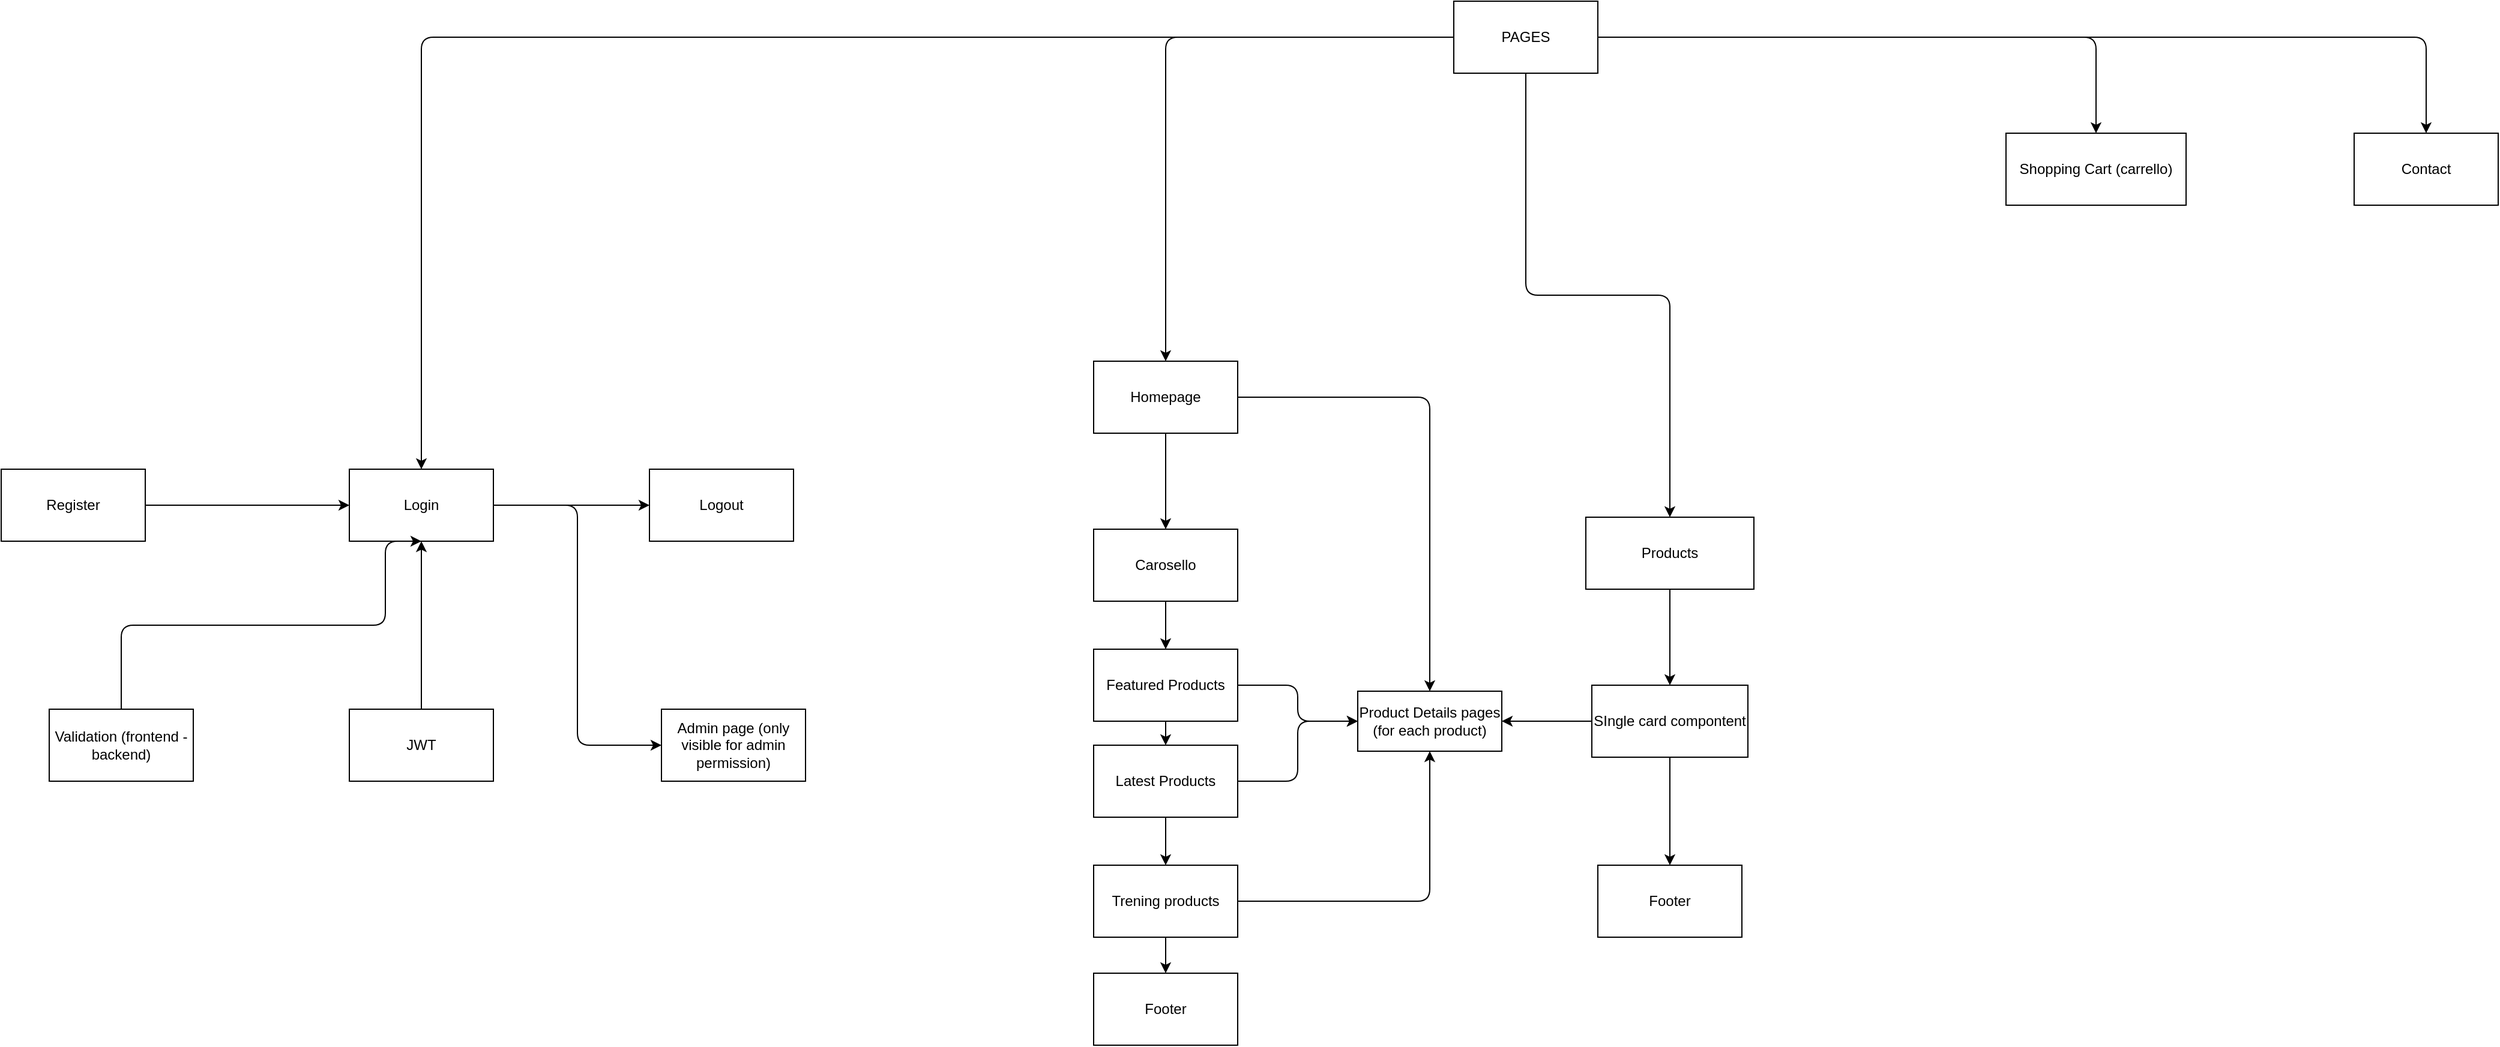 <mxfile version="15.7.1" type="github">
  <diagram id="p_A3POv_7OdEzddipI_T" name="Page-1">
    <mxGraphModel dx="1860" dy="1544" grid="1" gridSize="10" guides="1" tooltips="1" connect="1" arrows="1" fold="1" page="1" pageScale="1" pageWidth="2339" pageHeight="3300" math="0" shadow="0">
      <root>
        <mxCell id="0" />
        <mxCell id="1" parent="0" />
        <mxCell id="QcY7JtW_8c2vVM3JENa3-42" style="edgeStyle=orthogonalEdgeStyle;curved=0;rounded=1;sketch=0;orthogonalLoop=1;jettySize=auto;html=1;exitX=0.5;exitY=1;exitDx=0;exitDy=0;entryX=0.5;entryY=0;entryDx=0;entryDy=0;" edge="1" parent="1" source="QcY7JtW_8c2vVM3JENa3-2" target="QcY7JtW_8c2vVM3JENa3-30">
          <mxGeometry relative="1" as="geometry" />
        </mxCell>
        <mxCell id="QcY7JtW_8c2vVM3JENa3-47" style="edgeStyle=orthogonalEdgeStyle;curved=0;rounded=1;sketch=0;orthogonalLoop=1;jettySize=auto;html=1;" edge="1" parent="1" source="QcY7JtW_8c2vVM3JENa3-2" target="QcY7JtW_8c2vVM3JENa3-39">
          <mxGeometry relative="1" as="geometry" />
        </mxCell>
        <mxCell id="QcY7JtW_8c2vVM3JENa3-2" value="Homepage" style="rounded=0;whiteSpace=wrap;html=1;" vertex="1" parent="1">
          <mxGeometry x="950" y="300" width="120" height="60" as="geometry" />
        </mxCell>
        <mxCell id="QcY7JtW_8c2vVM3JENa3-10" style="edgeStyle=orthogonalEdgeStyle;curved=0;rounded=1;sketch=0;orthogonalLoop=1;jettySize=auto;html=1;exitX=0;exitY=0.5;exitDx=0;exitDy=0;entryX=0.5;entryY=0;entryDx=0;entryDy=0;" edge="1" parent="1" source="QcY7JtW_8c2vVM3JENa3-3" target="QcY7JtW_8c2vVM3JENa3-2">
          <mxGeometry relative="1" as="geometry" />
        </mxCell>
        <mxCell id="QcY7JtW_8c2vVM3JENa3-12" style="edgeStyle=orthogonalEdgeStyle;curved=0;rounded=1;sketch=0;orthogonalLoop=1;jettySize=auto;html=1;exitX=0.5;exitY=1;exitDx=0;exitDy=0;entryX=0.5;entryY=0;entryDx=0;entryDy=0;" edge="1" parent="1" source="QcY7JtW_8c2vVM3JENa3-3" target="QcY7JtW_8c2vVM3JENa3-5">
          <mxGeometry relative="1" as="geometry" />
        </mxCell>
        <mxCell id="QcY7JtW_8c2vVM3JENa3-13" style="edgeStyle=orthogonalEdgeStyle;curved=0;rounded=1;sketch=0;orthogonalLoop=1;jettySize=auto;html=1;exitX=1;exitY=0.5;exitDx=0;exitDy=0;entryX=0.5;entryY=0;entryDx=0;entryDy=0;" edge="1" parent="1" source="QcY7JtW_8c2vVM3JENa3-3" target="QcY7JtW_8c2vVM3JENa3-7">
          <mxGeometry relative="1" as="geometry" />
        </mxCell>
        <mxCell id="QcY7JtW_8c2vVM3JENa3-14" style="edgeStyle=orthogonalEdgeStyle;curved=0;rounded=1;sketch=0;orthogonalLoop=1;jettySize=auto;html=1;exitX=1;exitY=0.5;exitDx=0;exitDy=0;entryX=0.5;entryY=0;entryDx=0;entryDy=0;" edge="1" parent="1" source="QcY7JtW_8c2vVM3JENa3-3" target="QcY7JtW_8c2vVM3JENa3-8">
          <mxGeometry relative="1" as="geometry" />
        </mxCell>
        <mxCell id="QcY7JtW_8c2vVM3JENa3-16" style="edgeStyle=orthogonalEdgeStyle;curved=0;rounded=1;sketch=0;orthogonalLoop=1;jettySize=auto;html=1;exitX=0;exitY=0.5;exitDx=0;exitDy=0;entryX=0.5;entryY=0;entryDx=0;entryDy=0;" edge="1" parent="1" source="QcY7JtW_8c2vVM3JENa3-3" target="QcY7JtW_8c2vVM3JENa3-15">
          <mxGeometry relative="1" as="geometry" />
        </mxCell>
        <mxCell id="QcY7JtW_8c2vVM3JENa3-3" value="PAGES" style="rounded=0;whiteSpace=wrap;html=1;" vertex="1" parent="1">
          <mxGeometry x="1250" width="120" height="60" as="geometry" />
        </mxCell>
        <mxCell id="QcY7JtW_8c2vVM3JENa3-40" style="edgeStyle=orthogonalEdgeStyle;curved=0;rounded=1;sketch=0;orthogonalLoop=1;jettySize=auto;html=1;exitX=0.5;exitY=1;exitDx=0;exitDy=0;entryX=0.5;entryY=0;entryDx=0;entryDy=0;" edge="1" parent="1" source="QcY7JtW_8c2vVM3JENa3-5" target="QcY7JtW_8c2vVM3JENa3-35">
          <mxGeometry relative="1" as="geometry" />
        </mxCell>
        <mxCell id="QcY7JtW_8c2vVM3JENa3-5" value="Products" style="rounded=0;whiteSpace=wrap;html=1;" vertex="1" parent="1">
          <mxGeometry x="1360" y="430" width="140" height="60" as="geometry" />
        </mxCell>
        <mxCell id="QcY7JtW_8c2vVM3JENa3-7" value="Shopping Cart (carrello)" style="rounded=0;whiteSpace=wrap;html=1;" vertex="1" parent="1">
          <mxGeometry x="1710" y="110" width="150" height="60" as="geometry" />
        </mxCell>
        <mxCell id="QcY7JtW_8c2vVM3JENa3-8" value="Contact" style="rounded=0;whiteSpace=wrap;html=1;" vertex="1" parent="1">
          <mxGeometry x="2000" y="110" width="120" height="60" as="geometry" />
        </mxCell>
        <mxCell id="QcY7JtW_8c2vVM3JENa3-25" style="edgeStyle=orthogonalEdgeStyle;curved=0;rounded=1;sketch=0;orthogonalLoop=1;jettySize=auto;html=1;" edge="1" parent="1" source="QcY7JtW_8c2vVM3JENa3-15" target="QcY7JtW_8c2vVM3JENa3-26">
          <mxGeometry relative="1" as="geometry">
            <mxPoint x="590" y="420" as="targetPoint" />
          </mxGeometry>
        </mxCell>
        <mxCell id="QcY7JtW_8c2vVM3JENa3-29" style="edgeStyle=orthogonalEdgeStyle;curved=0;rounded=1;sketch=0;orthogonalLoop=1;jettySize=auto;html=1;exitX=1;exitY=0.5;exitDx=0;exitDy=0;entryX=0;entryY=0.5;entryDx=0;entryDy=0;" edge="1" parent="1" source="QcY7JtW_8c2vVM3JENa3-15" target="QcY7JtW_8c2vVM3JENa3-28">
          <mxGeometry relative="1" as="geometry" />
        </mxCell>
        <mxCell id="QcY7JtW_8c2vVM3JENa3-15" value="Login" style="rounded=0;whiteSpace=wrap;html=1;sketch=0;" vertex="1" parent="1">
          <mxGeometry x="330" y="390" width="120" height="60" as="geometry" />
        </mxCell>
        <mxCell id="QcY7JtW_8c2vVM3JENa3-21" style="edgeStyle=orthogonalEdgeStyle;curved=0;rounded=1;sketch=0;orthogonalLoop=1;jettySize=auto;html=1;exitX=0.5;exitY=0;exitDx=0;exitDy=0;entryX=0.5;entryY=1;entryDx=0;entryDy=0;" edge="1" parent="1" source="QcY7JtW_8c2vVM3JENa3-19" target="QcY7JtW_8c2vVM3JENa3-15">
          <mxGeometry relative="1" as="geometry">
            <Array as="points">
              <mxPoint x="140" y="520" />
              <mxPoint x="360" y="520" />
              <mxPoint x="360" y="450" />
            </Array>
          </mxGeometry>
        </mxCell>
        <mxCell id="QcY7JtW_8c2vVM3JENa3-19" value="Validation (frontend - backend)" style="rounded=0;whiteSpace=wrap;html=1;sketch=0;" vertex="1" parent="1">
          <mxGeometry x="80" y="590" width="120" height="60" as="geometry" />
        </mxCell>
        <mxCell id="QcY7JtW_8c2vVM3JENa3-27" style="edgeStyle=orthogonalEdgeStyle;curved=0;rounded=1;sketch=0;orthogonalLoop=1;jettySize=auto;html=1;" edge="1" parent="1" source="QcY7JtW_8c2vVM3JENa3-22">
          <mxGeometry relative="1" as="geometry">
            <mxPoint x="390" y="450" as="targetPoint" />
          </mxGeometry>
        </mxCell>
        <mxCell id="QcY7JtW_8c2vVM3JENa3-22" value="JWT" style="rounded=0;whiteSpace=wrap;html=1;sketch=0;" vertex="1" parent="1">
          <mxGeometry x="330" y="590" width="120" height="60" as="geometry" />
        </mxCell>
        <mxCell id="QcY7JtW_8c2vVM3JENa3-24" style="edgeStyle=orthogonalEdgeStyle;curved=0;rounded=1;sketch=0;orthogonalLoop=1;jettySize=auto;html=1;entryX=0;entryY=0.5;entryDx=0;entryDy=0;" edge="1" parent="1" source="QcY7JtW_8c2vVM3JENa3-23" target="QcY7JtW_8c2vVM3JENa3-15">
          <mxGeometry relative="1" as="geometry" />
        </mxCell>
        <mxCell id="QcY7JtW_8c2vVM3JENa3-23" value="Register" style="rounded=0;whiteSpace=wrap;html=1;sketch=0;" vertex="1" parent="1">
          <mxGeometry x="40" y="390" width="120" height="60" as="geometry" />
        </mxCell>
        <mxCell id="QcY7JtW_8c2vVM3JENa3-26" value="Logout" style="rounded=0;whiteSpace=wrap;html=1;sketch=0;" vertex="1" parent="1">
          <mxGeometry x="580" y="390" width="120" height="60" as="geometry" />
        </mxCell>
        <mxCell id="QcY7JtW_8c2vVM3JENa3-28" value="Admin page (only visible for admin permission)" style="rounded=0;whiteSpace=wrap;html=1;sketch=0;" vertex="1" parent="1">
          <mxGeometry x="590" y="590" width="120" height="60" as="geometry" />
        </mxCell>
        <mxCell id="QcY7JtW_8c2vVM3JENa3-43" style="edgeStyle=orthogonalEdgeStyle;curved=0;rounded=1;sketch=0;orthogonalLoop=1;jettySize=auto;html=1;exitX=0.5;exitY=1;exitDx=0;exitDy=0;entryX=0.5;entryY=0;entryDx=0;entryDy=0;" edge="1" parent="1" source="QcY7JtW_8c2vVM3JENa3-30" target="QcY7JtW_8c2vVM3JENa3-31">
          <mxGeometry relative="1" as="geometry" />
        </mxCell>
        <mxCell id="QcY7JtW_8c2vVM3JENa3-30" value="Carosello" style="rounded=0;whiteSpace=wrap;html=1;sketch=0;" vertex="1" parent="1">
          <mxGeometry x="950" y="440" width="120" height="60" as="geometry" />
        </mxCell>
        <mxCell id="QcY7JtW_8c2vVM3JENa3-44" style="edgeStyle=orthogonalEdgeStyle;curved=0;rounded=1;sketch=0;orthogonalLoop=1;jettySize=auto;html=1;exitX=0.5;exitY=1;exitDx=0;exitDy=0;entryX=0.5;entryY=0;entryDx=0;entryDy=0;" edge="1" parent="1" source="QcY7JtW_8c2vVM3JENa3-31" target="QcY7JtW_8c2vVM3JENa3-32">
          <mxGeometry relative="1" as="geometry" />
        </mxCell>
        <mxCell id="QcY7JtW_8c2vVM3JENa3-50" style="edgeStyle=orthogonalEdgeStyle;curved=0;rounded=1;sketch=0;orthogonalLoop=1;jettySize=auto;html=1;entryX=0;entryY=0.5;entryDx=0;entryDy=0;" edge="1" parent="1" source="QcY7JtW_8c2vVM3JENa3-31" target="QcY7JtW_8c2vVM3JENa3-39">
          <mxGeometry relative="1" as="geometry" />
        </mxCell>
        <mxCell id="QcY7JtW_8c2vVM3JENa3-31" value="Featured Products" style="rounded=0;whiteSpace=wrap;html=1;sketch=0;" vertex="1" parent="1">
          <mxGeometry x="950" y="540" width="120" height="60" as="geometry" />
        </mxCell>
        <mxCell id="QcY7JtW_8c2vVM3JENa3-45" value="" style="edgeStyle=orthogonalEdgeStyle;curved=0;rounded=1;sketch=0;orthogonalLoop=1;jettySize=auto;html=1;" edge="1" parent="1" source="QcY7JtW_8c2vVM3JENa3-32" target="QcY7JtW_8c2vVM3JENa3-34">
          <mxGeometry relative="1" as="geometry" />
        </mxCell>
        <mxCell id="QcY7JtW_8c2vVM3JENa3-51" style="edgeStyle=orthogonalEdgeStyle;curved=0;rounded=1;sketch=0;orthogonalLoop=1;jettySize=auto;html=1;entryX=0;entryY=0.5;entryDx=0;entryDy=0;" edge="1" parent="1" source="QcY7JtW_8c2vVM3JENa3-32" target="QcY7JtW_8c2vVM3JENa3-39">
          <mxGeometry relative="1" as="geometry" />
        </mxCell>
        <mxCell id="QcY7JtW_8c2vVM3JENa3-32" value="Latest Products" style="rounded=0;whiteSpace=wrap;html=1;sketch=0;" vertex="1" parent="1">
          <mxGeometry x="950" y="620" width="120" height="60" as="geometry" />
        </mxCell>
        <mxCell id="QcY7JtW_8c2vVM3JENa3-33" value="Footer" style="rounded=0;whiteSpace=wrap;html=1;sketch=0;" vertex="1" parent="1">
          <mxGeometry x="950" y="810" width="120" height="60" as="geometry" />
        </mxCell>
        <mxCell id="QcY7JtW_8c2vVM3JENa3-46" value="" style="edgeStyle=orthogonalEdgeStyle;curved=0;rounded=1;sketch=0;orthogonalLoop=1;jettySize=auto;html=1;" edge="1" parent="1" source="QcY7JtW_8c2vVM3JENa3-34" target="QcY7JtW_8c2vVM3JENa3-33">
          <mxGeometry relative="1" as="geometry" />
        </mxCell>
        <mxCell id="QcY7JtW_8c2vVM3JENa3-52" style="edgeStyle=orthogonalEdgeStyle;curved=0;rounded=1;sketch=0;orthogonalLoop=1;jettySize=auto;html=1;entryX=0.5;entryY=1;entryDx=0;entryDy=0;" edge="1" parent="1" source="QcY7JtW_8c2vVM3JENa3-34" target="QcY7JtW_8c2vVM3JENa3-39">
          <mxGeometry relative="1" as="geometry" />
        </mxCell>
        <mxCell id="QcY7JtW_8c2vVM3JENa3-34" value="Trening products" style="rounded=0;whiteSpace=wrap;html=1;sketch=0;" vertex="1" parent="1">
          <mxGeometry x="950" y="720" width="120" height="60" as="geometry" />
        </mxCell>
        <mxCell id="QcY7JtW_8c2vVM3JENa3-41" style="edgeStyle=orthogonalEdgeStyle;curved=0;rounded=1;sketch=0;orthogonalLoop=1;jettySize=auto;html=1;exitX=0.5;exitY=1;exitDx=0;exitDy=0;entryX=0.5;entryY=0;entryDx=0;entryDy=0;" edge="1" parent="1" source="QcY7JtW_8c2vVM3JENa3-35" target="QcY7JtW_8c2vVM3JENa3-36">
          <mxGeometry relative="1" as="geometry" />
        </mxCell>
        <mxCell id="QcY7JtW_8c2vVM3JENa3-49" value="" style="edgeStyle=orthogonalEdgeStyle;curved=0;rounded=1;sketch=0;orthogonalLoop=1;jettySize=auto;html=1;" edge="1" parent="1" source="QcY7JtW_8c2vVM3JENa3-35" target="QcY7JtW_8c2vVM3JENa3-39">
          <mxGeometry relative="1" as="geometry" />
        </mxCell>
        <mxCell id="QcY7JtW_8c2vVM3JENa3-35" value="SIngle card compontent" style="rounded=0;whiteSpace=wrap;html=1;sketch=0;" vertex="1" parent="1">
          <mxGeometry x="1365" y="570" width="130" height="60" as="geometry" />
        </mxCell>
        <mxCell id="QcY7JtW_8c2vVM3JENa3-36" value="Footer" style="rounded=0;whiteSpace=wrap;html=1;sketch=0;" vertex="1" parent="1">
          <mxGeometry x="1370" y="720" width="120" height="60" as="geometry" />
        </mxCell>
        <mxCell id="QcY7JtW_8c2vVM3JENa3-39" value="Product Details pages (for each product)" style="rounded=0;whiteSpace=wrap;html=1;sketch=0;" vertex="1" parent="1">
          <mxGeometry x="1170" y="575" width="120" height="50" as="geometry" />
        </mxCell>
      </root>
    </mxGraphModel>
  </diagram>
</mxfile>
